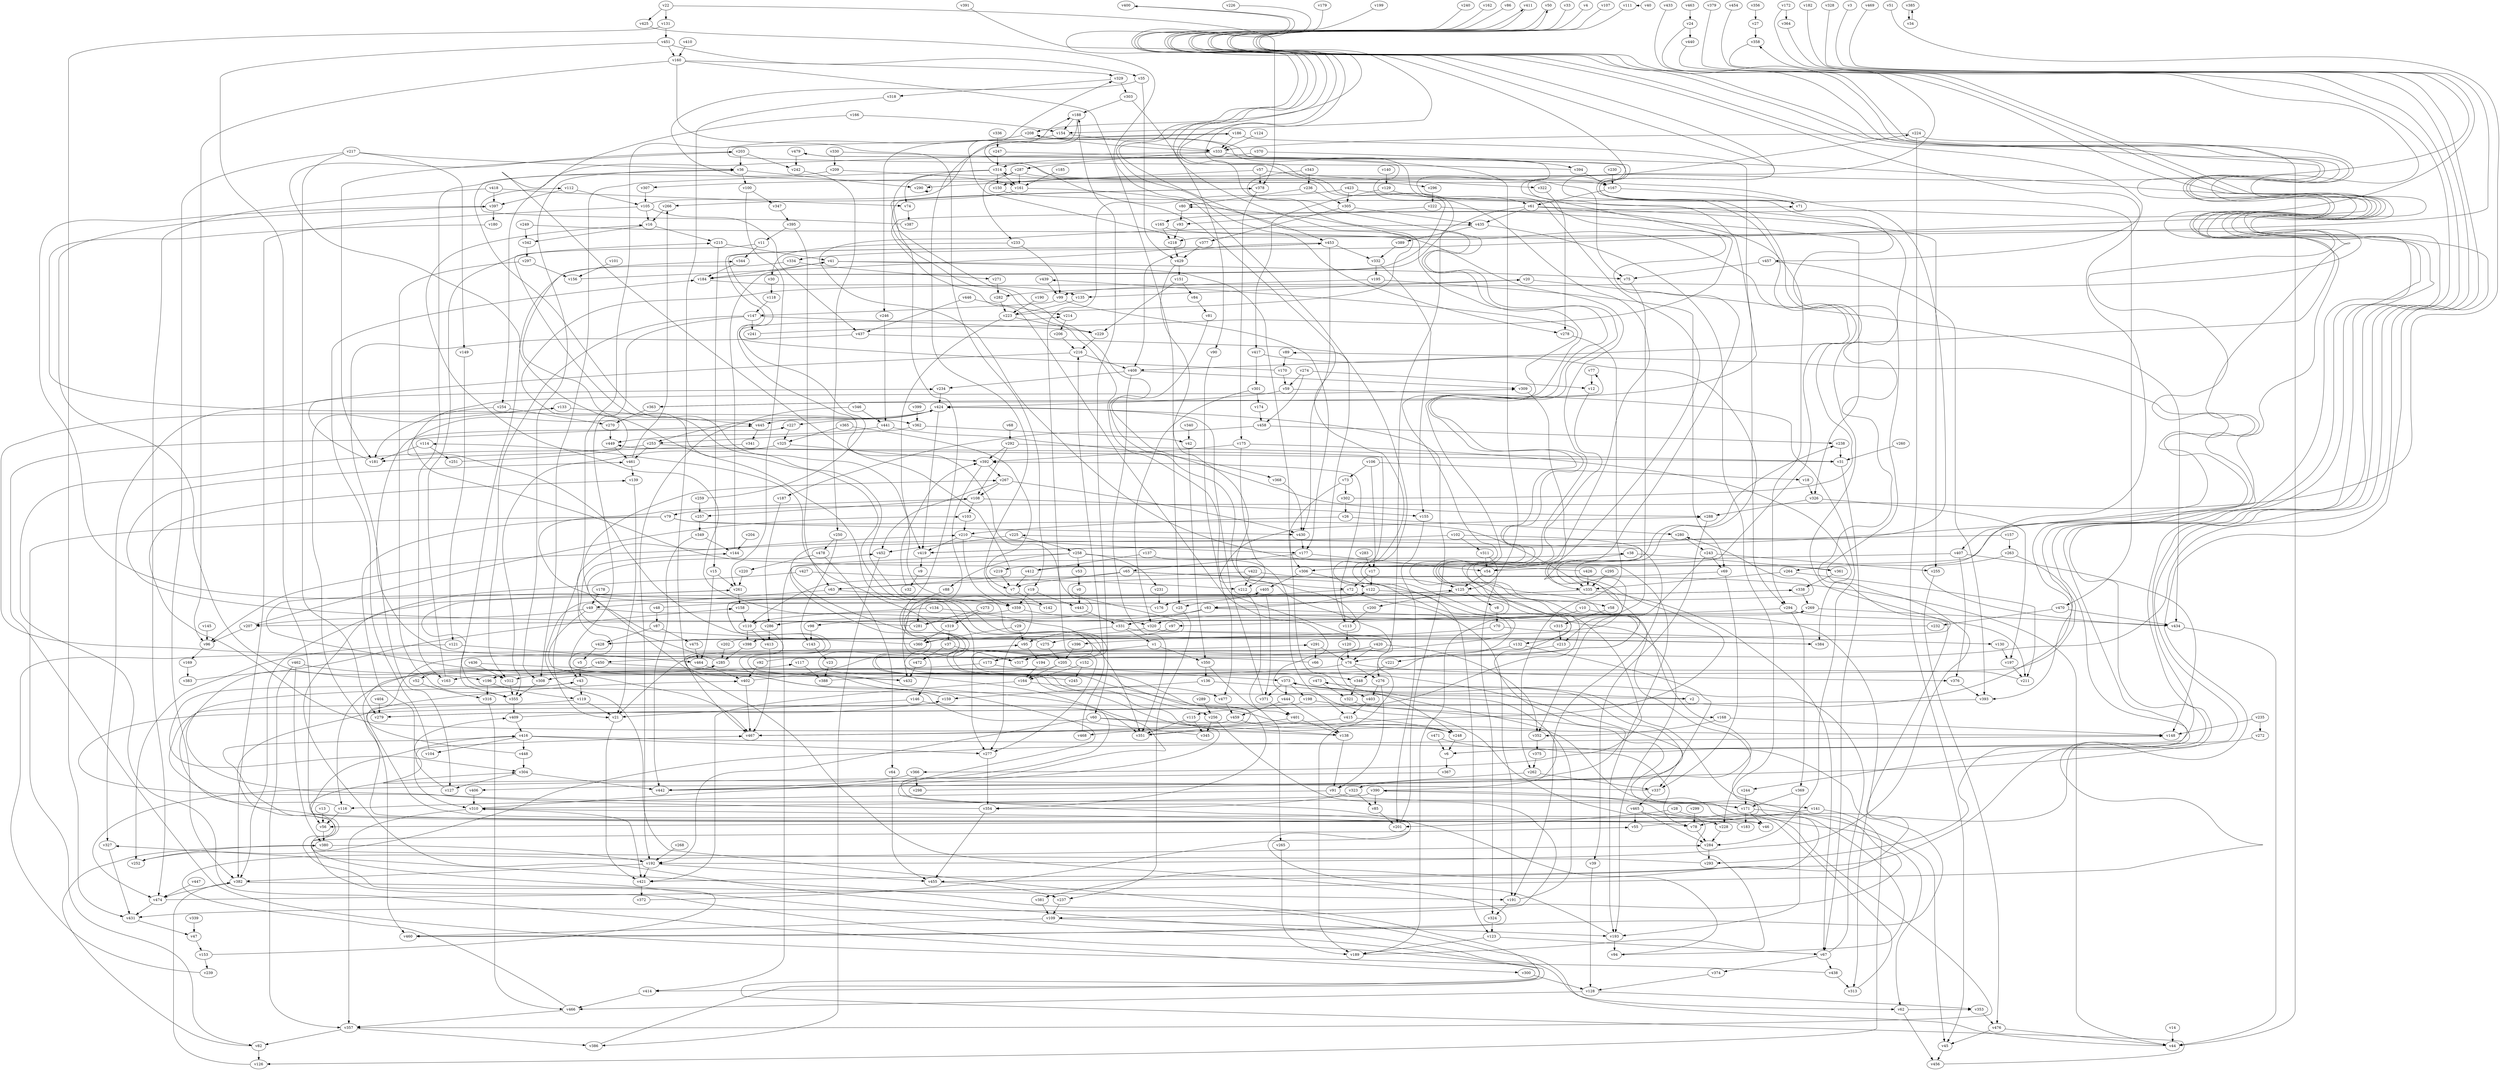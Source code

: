 // Benchmark game 712 - 480 vertices
// time_bound: 136
// targets: v183
digraph G {
    v0 [name="v0", player=0];
    v1 [name="v1", player=0];
    v2 [name="v2", player=0];
    v3 [name="v3", player=1];
    v4 [name="v4", player=0];
    v5 [name="v5", player=1];
    v6 [name="v6", player=1];
    v7 [name="v7", player=0];
    v8 [name="v8", player=1];
    v9 [name="v9", player=0];
    v10 [name="v10", player=1];
    v11 [name="v11", player=0];
    v12 [name="v12", player=1];
    v13 [name="v13", player=0];
    v14 [name="v14", player=1];
    v15 [name="v15", player=0];
    v16 [name="v16", player=0];
    v17 [name="v17", player=0];
    v18 [name="v18", player=0];
    v19 [name="v19", player=1];
    v20 [name="v20", player=0];
    v21 [name="v21", player=0];
    v22 [name="v22", player=0];
    v23 [name="v23", player=0];
    v24 [name="v24", player=0];
    v25 [name="v25", player=1];
    v26 [name="v26", player=1];
    v27 [name="v27", player=1];
    v28 [name="v28", player=0];
    v29 [name="v29", player=1];
    v30 [name="v30", player=0];
    v31 [name="v31", player=1];
    v32 [name="v32", player=1];
    v33 [name="v33", player=1];
    v34 [name="v34", player=0];
    v35 [name="v35", player=1];
    v36 [name="v36", player=0];
    v37 [name="v37", player=1];
    v38 [name="v38", player=0];
    v39 [name="v39", player=1];
    v40 [name="v40", player=1];
    v41 [name="v41", player=0];
    v42 [name="v42", player=0];
    v43 [name="v43", player=1];
    v44 [name="v44", player=1];
    v45 [name="v45", player=0];
    v46 [name="v46", player=0];
    v47 [name="v47", player=0];
    v48 [name="v48", player=0];
    v49 [name="v49", player=1];
    v50 [name="v50", player=0];
    v51 [name="v51", player=0];
    v52 [name="v52", player=1];
    v53 [name="v53", player=1];
    v54 [name="v54", player=0];
    v55 [name="v55", player=1];
    v56 [name="v56", player=0];
    v57 [name="v57", player=1];
    v58 [name="v58", player=1];
    v59 [name="v59", player=1];
    v60 [name="v60", player=1];
    v61 [name="v61", player=1];
    v62 [name="v62", player=0];
    v63 [name="v63", player=1];
    v64 [name="v64", player=0];
    v65 [name="v65", player=1];
    v66 [name="v66", player=1];
    v67 [name="v67", player=0];
    v68 [name="v68", player=1];
    v69 [name="v69", player=0];
    v70 [name="v70", player=0];
    v71 [name="v71", player=0];
    v72 [name="v72", player=0];
    v73 [name="v73", player=1];
    v74 [name="v74", player=1];
    v75 [name="v75", player=0];
    v76 [name="v76", player=1];
    v77 [name="v77", player=0];
    v78 [name="v78", player=1];
    v79 [name="v79", player=1];
    v80 [name="v80", player=1];
    v81 [name="v81", player=0];
    v82 [name="v82", player=1];
    v83 [name="v83", player=1];
    v84 [name="v84", player=0];
    v85 [name="v85", player=1];
    v86 [name="v86", player=1];
    v87 [name="v87", player=1];
    v88 [name="v88", player=1];
    v89 [name="v89", player=1];
    v90 [name="v90", player=0];
    v91 [name="v91", player=0];
    v92 [name="v92", player=1];
    v93 [name="v93", player=1];
    v94 [name="v94", player=0];
    v95 [name="v95", player=1];
    v96 [name="v96", player=0];
    v97 [name="v97", player=0];
    v98 [name="v98", player=0];
    v99 [name="v99", player=1];
    v100 [name="v100", player=0];
    v101 [name="v101", player=0];
    v102 [name="v102", player=0];
    v103 [name="v103", player=0];
    v104 [name="v104", player=1];
    v105 [name="v105", player=0];
    v106 [name="v106", player=1];
    v107 [name="v107", player=0];
    v108 [name="v108", player=1];
    v109 [name="v109", player=1];
    v110 [name="v110", player=1];
    v111 [name="v111", player=1];
    v112 [name="v112", player=0];
    v113 [name="v113", player=1];
    v114 [name="v114", player=0];
    v115 [name="v115", player=0];
    v116 [name="v116", player=0];
    v117 [name="v117", player=0];
    v118 [name="v118", player=0];
    v119 [name="v119", player=1];
    v120 [name="v120", player=1];
    v121 [name="v121", player=1];
    v122 [name="v122", player=0];
    v123 [name="v123", player=1];
    v124 [name="v124", player=0];
    v125 [name="v125", player=0];
    v126 [name="v126", player=0];
    v127 [name="v127", player=1];
    v128 [name="v128", player=1];
    v129 [name="v129", player=1];
    v130 [name="v130", player=0];
    v131 [name="v131", player=1];
    v132 [name="v132", player=0];
    v133 [name="v133", player=0];
    v134 [name="v134", player=1];
    v135 [name="v135", player=1];
    v136 [name="v136", player=0];
    v137 [name="v137", player=1];
    v138 [name="v138", player=1];
    v139 [name="v139", player=1];
    v140 [name="v140", player=1];
    v141 [name="v141", player=0];
    v142 [name="v142", player=0];
    v143 [name="v143", player=1];
    v144 [name="v144", player=1];
    v145 [name="v145", player=1];
    v146 [name="v146", player=1];
    v147 [name="v147", player=0];
    v148 [name="v148", player=1];
    v149 [name="v149", player=1];
    v150 [name="v150", player=1];
    v151 [name="v151", player=1];
    v152 [name="v152", player=1];
    v153 [name="v153", player=1];
    v154 [name="v154", player=0];
    v155 [name="v155", player=0];
    v156 [name="v156", player=0];
    v157 [name="v157", player=0];
    v158 [name="v158", player=0];
    v159 [name="v159", player=0];
    v160 [name="v160", player=1];
    v161 [name="v161", player=1];
    v162 [name="v162", player=0];
    v163 [name="v163", player=0];
    v164 [name="v164", player=1];
    v165 [name="v165", player=1];
    v166 [name="v166", player=0];
    v167 [name="v167", player=1];
    v168 [name="v168", player=1];
    v169 [name="v169", player=0];
    v170 [name="v170", player=0];
    v171 [name="v171", player=1];
    v172 [name="v172", player=1];
    v173 [name="v173", player=0];
    v174 [name="v174", player=0];
    v175 [name="v175", player=0];
    v176 [name="v176", player=0];
    v177 [name="v177", player=0];
    v178 [name="v178", player=1];
    v179 [name="v179", player=0];
    v180 [name="v180", player=0];
    v181 [name="v181", player=1];
    v182 [name="v182", player=1];
    v183 [name="v183", player=1, target=1];
    v184 [name="v184", player=0];
    v185 [name="v185", player=0];
    v186 [name="v186", player=1];
    v187 [name="v187", player=1];
    v188 [name="v188", player=1];
    v189 [name="v189", player=0];
    v190 [name="v190", player=1];
    v191 [name="v191", player=0];
    v192 [name="v192", player=1];
    v193 [name="v193", player=0];
    v194 [name="v194", player=0];
    v195 [name="v195", player=0];
    v196 [name="v196", player=0];
    v197 [name="v197", player=0];
    v198 [name="v198", player=0];
    v199 [name="v199", player=0];
    v200 [name="v200", player=1];
    v201 [name="v201", player=1];
    v202 [name="v202", player=0];
    v203 [name="v203", player=1];
    v204 [name="v204", player=1];
    v205 [name="v205", player=1];
    v206 [name="v206", player=0];
    v207 [name="v207", player=0];
    v208 [name="v208", player=0];
    v209 [name="v209", player=1];
    v210 [name="v210", player=0];
    v211 [name="v211", player=0];
    v212 [name="v212", player=1];
    v213 [name="v213", player=1];
    v214 [name="v214", player=0];
    v215 [name="v215", player=0];
    v216 [name="v216", player=0];
    v217 [name="v217", player=1];
    v218 [name="v218", player=0];
    v219 [name="v219", player=0];
    v220 [name="v220", player=1];
    v221 [name="v221", player=1];
    v222 [name="v222", player=1];
    v223 [name="v223", player=0];
    v224 [name="v224", player=0];
    v225 [name="v225", player=0];
    v226 [name="v226", player=0];
    v227 [name="v227", player=0];
    v228 [name="v228", player=0];
    v229 [name="v229", player=1];
    v230 [name="v230", player=1];
    v231 [name="v231", player=1];
    v232 [name="v232", player=1];
    v233 [name="v233", player=1];
    v234 [name="v234", player=1];
    v235 [name="v235", player=0];
    v236 [name="v236", player=1];
    v237 [name="v237", player=0];
    v238 [name="v238", player=0];
    v239 [name="v239", player=0];
    v240 [name="v240", player=1];
    v241 [name="v241", player=1];
    v242 [name="v242", player=1];
    v243 [name="v243", player=0];
    v244 [name="v244", player=1];
    v245 [name="v245", player=1];
    v246 [name="v246", player=0];
    v247 [name="v247", player=1];
    v248 [name="v248", player=1];
    v249 [name="v249", player=1];
    v250 [name="v250", player=1];
    v251 [name="v251", player=1];
    v252 [name="v252", player=1];
    v253 [name="v253", player=0];
    v254 [name="v254", player=1];
    v255 [name="v255", player=0];
    v256 [name="v256", player=0];
    v257 [name="v257", player=1];
    v258 [name="v258", player=0];
    v259 [name="v259", player=0];
    v260 [name="v260", player=0];
    v261 [name="v261", player=1];
    v262 [name="v262", player=1];
    v263 [name="v263", player=0];
    v264 [name="v264", player=0];
    v265 [name="v265", player=1];
    v266 [name="v266", player=0];
    v267 [name="v267", player=1];
    v268 [name="v268", player=0];
    v269 [name="v269", player=0];
    v270 [name="v270", player=1];
    v271 [name="v271", player=1];
    v272 [name="v272", player=0];
    v273 [name="v273", player=1];
    v274 [name="v274", player=0];
    v275 [name="v275", player=1];
    v276 [name="v276", player=1];
    v277 [name="v277", player=1];
    v278 [name="v278", player=1];
    v279 [name="v279", player=0];
    v280 [name="v280", player=0];
    v281 [name="v281", player=0];
    v282 [name="v282", player=0];
    v283 [name="v283", player=0];
    v284 [name="v284", player=0];
    v285 [name="v285", player=0];
    v286 [name="v286", player=0];
    v287 [name="v287", player=0];
    v288 [name="v288", player=0];
    v289 [name="v289", player=1];
    v290 [name="v290", player=0];
    v291 [name="v291", player=0];
    v292 [name="v292", player=1];
    v293 [name="v293", player=1];
    v294 [name="v294", player=1];
    v295 [name="v295", player=0];
    v296 [name="v296", player=0];
    v297 [name="v297", player=0];
    v298 [name="v298", player=0];
    v299 [name="v299", player=0];
    v300 [name="v300", player=1];
    v301 [name="v301", player=0];
    v302 [name="v302", player=0];
    v303 [name="v303", player=0];
    v304 [name="v304", player=1];
    v305 [name="v305", player=1];
    v306 [name="v306", player=0];
    v307 [name="v307", player=0];
    v308 [name="v308", player=0];
    v309 [name="v309", player=0];
    v310 [name="v310", player=0];
    v311 [name="v311", player=0];
    v312 [name="v312", player=0];
    v313 [name="v313", player=0];
    v314 [name="v314", player=0];
    v315 [name="v315", player=1];
    v316 [name="v316", player=0];
    v317 [name="v317", player=1];
    v318 [name="v318", player=1];
    v319 [name="v319", player=0];
    v320 [name="v320", player=1];
    v321 [name="v321", player=1];
    v322 [name="v322", player=1];
    v323 [name="v323", player=1];
    v324 [name="v324", player=1];
    v325 [name="v325", player=1];
    v326 [name="v326", player=1];
    v327 [name="v327", player=1];
    v328 [name="v328", player=1];
    v329 [name="v329", player=0];
    v330 [name="v330", player=0];
    v331 [name="v331", player=0];
    v332 [name="v332", player=0];
    v333 [name="v333", player=1];
    v334 [name="v334", player=1];
    v335 [name="v335", player=1];
    v336 [name="v336", player=0];
    v337 [name="v337", player=1];
    v338 [name="v338", player=0];
    v339 [name="v339", player=0];
    v340 [name="v340", player=1];
    v341 [name="v341", player=1];
    v342 [name="v342", player=0];
    v343 [name="v343", player=1];
    v344 [name="v344", player=1];
    v345 [name="v345", player=1];
    v346 [name="v346", player=0];
    v347 [name="v347", player=0];
    v348 [name="v348", player=0];
    v349 [name="v349", player=1];
    v350 [name="v350", player=0];
    v351 [name="v351", player=0];
    v352 [name="v352", player=1];
    v353 [name="v353", player=0];
    v354 [name="v354", player=1];
    v355 [name="v355", player=0];
    v356 [name="v356", player=1];
    v357 [name="v357", player=0];
    v358 [name="v358", player=0];
    v359 [name="v359", player=1];
    v360 [name="v360", player=0];
    v361 [name="v361", player=1];
    v362 [name="v362", player=0];
    v363 [name="v363", player=1];
    v364 [name="v364", player=1];
    v365 [name="v365", player=1];
    v366 [name="v366", player=0];
    v367 [name="v367", player=0];
    v368 [name="v368", player=1];
    v369 [name="v369", player=1];
    v370 [name="v370", player=0];
    v371 [name="v371", player=0];
    v372 [name="v372", player=0];
    v373 [name="v373", player=1];
    v374 [name="v374", player=1];
    v375 [name="v375", player=1];
    v376 [name="v376", player=1];
    v377 [name="v377", player=1];
    v378 [name="v378", player=1];
    v379 [name="v379", player=0];
    v380 [name="v380", player=1];
    v381 [name="v381", player=0];
    v382 [name="v382", player=0];
    v383 [name="v383", player=1];
    v384 [name="v384", player=1];
    v385 [name="v385", player=0];
    v386 [name="v386", player=1];
    v387 [name="v387", player=0];
    v388 [name="v388", player=0];
    v389 [name="v389", player=1];
    v390 [name="v390", player=1];
    v391 [name="v391", player=1];
    v392 [name="v392", player=0];
    v393 [name="v393", player=1];
    v394 [name="v394", player=0];
    v395 [name="v395", player=0];
    v396 [name="v396", player=1];
    v397 [name="v397", player=0];
    v398 [name="v398", player=1];
    v399 [name="v399", player=1];
    v400 [name="v400", player=1];
    v401 [name="v401", player=1];
    v402 [name="v402", player=0];
    v403 [name="v403", player=1];
    v404 [name="v404", player=1];
    v405 [name="v405", player=1];
    v406 [name="v406", player=1];
    v407 [name="v407", player=1];
    v408 [name="v408", player=1];
    v409 [name="v409", player=0];
    v410 [name="v410", player=1];
    v411 [name="v411", player=1];
    v412 [name="v412", player=0];
    v413 [name="v413", player=0];
    v414 [name="v414", player=1];
    v415 [name="v415", player=0];
    v416 [name="v416", player=1];
    v417 [name="v417", player=1];
    v418 [name="v418", player=0];
    v419 [name="v419", player=0];
    v420 [name="v420", player=0];
    v421 [name="v421", player=0];
    v422 [name="v422", player=0];
    v423 [name="v423", player=0];
    v424 [name="v424", player=1];
    v425 [name="v425", player=0];
    v426 [name="v426", player=1];
    v427 [name="v427", player=0];
    v428 [name="v428", player=1];
    v429 [name="v429", player=1];
    v430 [name="v430", player=1];
    v431 [name="v431", player=0];
    v432 [name="v432", player=1];
    v433 [name="v433", player=1];
    v434 [name="v434", player=0];
    v435 [name="v435", player=1];
    v436 [name="v436", player=1];
    v437 [name="v437", player=1];
    v438 [name="v438", player=0];
    v439 [name="v439", player=0];
    v440 [name="v440", player=0];
    v441 [name="v441", player=1];
    v442 [name="v442", player=0];
    v443 [name="v443", player=1];
    v444 [name="v444", player=1];
    v445 [name="v445", player=0];
    v446 [name="v446", player=0];
    v447 [name="v447", player=1];
    v448 [name="v448", player=1];
    v449 [name="v449", player=0];
    v450 [name="v450", player=0];
    v451 [name="v451", player=1];
    v452 [name="v452", player=1];
    v453 [name="v453", player=1];
    v454 [name="v454", player=0];
    v455 [name="v455", player=0];
    v456 [name="v456", player=1];
    v457 [name="v457", player=0];
    v458 [name="v458", player=0];
    v459 [name="v459", player=0];
    v460 [name="v460", player=0];
    v461 [name="v461", player=1];
    v462 [name="v462", player=1];
    v463 [name="v463", player=1];
    v464 [name="v464", player=1];
    v465 [name="v465", player=0];
    v466 [name="v466", player=0];
    v467 [name="v467", player=0];
    v468 [name="v468", player=1];
    v469 [name="v469", player=1];
    v470 [name="v470", player=1];
    v471 [name="v471", player=1];
    v472 [name="v472", player=1];
    v473 [name="v473", player=0];
    v474 [name="v474", player=0];
    v475 [name="v475", player=0];
    v476 [name="v476", player=0];
    v477 [name="v477", player=1];
    v478 [name="v478", player=0];
    v479 [name="v479", player=0];

    v0 -> v443;
    v1 -> v350;
    v2 -> v125 [constraint="t < 12"];
    v3 -> v165 [constraint="t < 6"];
    v4 -> v419 [constraint="t mod 2 == 1"];
    v5 -> v43;
    v6 -> v367;
    v7 -> v142;
    v8 -> v70;
    v9 -> v32;
    v10 -> v313;
    v11 -> v354 [constraint="t < 5"];
    v12 -> v281 [constraint="t mod 5 == 3"];
    v13 -> v56;
    v14 -> v44;
    v15 -> v261;
    v16 -> v215;
    v17 -> v72;
    v18 -> v326;
    v19 -> v443;
    v20 -> v135;
    v21 -> v421;
    v22 -> v425;
    v23 -> v388;
    v24 -> v150 [constraint="t mod 3 == 2"];
    v25 -> v237;
    v26 -> v280;
    v27 -> v358;
    v28 -> v201;
    v29 -> v95;
    v30 -> v118;
    v31 -> v67;
    v32 -> v392;
    v33 -> v407 [constraint="t mod 4 == 1"];
    v34 -> v385 [constraint="t mod 3 == 2"];
    v35 -> v296 [constraint="t >= 5"];
    v36 -> v290;
    v37 -> v317;
    v38 -> v361;
    v39 -> v128;
    v40 -> v111 [constraint="t >= 3"];
    v41 -> v75;
    v42 -> v350;
    v43 -> v304 [constraint="t mod 2 == 1"];
    v44 -> v327 [constraint="t >= 1"];
    v45 -> v456;
    v46 -> v304 [constraint="t < 13"];
    v47 -> v153;
    v48 -> v280 [constraint="t < 8"];
    v49 -> v467 [constraint="t mod 2 == 1"];
    v50 -> v457 [constraint="t >= 3"];
    v51 -> v79 [constraint="t < 6"];
    v52 -> v316;
    v53 -> v0;
    v54 -> v89 [constraint="t >= 5"];
    v55 -> v80 [constraint="t mod 2 == 0"];
    v56 -> v380;
    v57 -> v322;
    v58 -> v315;
    v59 -> v424;
    v60 -> v357 [constraint="t mod 2 == 0"];
    v61 -> v294;
    v62 -> v353 [constraint="t < 12"];
    v63 -> v359;
    v64 -> v455;
    v65 -> v123;
    v66 -> v133 [constraint="t mod 2 == 0"];
    v67 -> v438;
    v68 -> v292;
    v69 -> v286 [constraint="t >= 5"];
    v70 -> v130;
    v71 -> v411 [constraint="t < 10"];
    v72 -> v191;
    v73 -> v403;
    v74 -> v387;
    v75 -> v213;
    v76 -> v276;
    v77 -> v12;
    v78 -> v284;
    v79 -> v335;
    v80 -> v93;
    v81 -> v288 [constraint="t mod 3 == 1"];
    v82 -> v380 [constraint="t mod 3 == 2"];
    v83 -> v331;
    v84 -> v81;
    v85 -> v201;
    v86 -> v363 [constraint="t >= 1"];
    v87 -> v428;
    v88 -> v146;
    v89 -> v170;
    v90 -> v477;
    v91 -> v171;
    v92 -> v378 [constraint="t < 9"];
    v93 -> v218;
    v94 -> v338 [constraint="t < 12"];
    v95 -> v194;
    v96 -> v169;
    v97 -> v275;
    v98 -> v143;
    v99 -> v147;
    v100 -> v261;
    v101 -> v156;
    v102 -> v96;
    v103 -> v210;
    v104 -> v184;
    v105 -> v188 [constraint="t < 6"];
    v106 -> v17;
    v107 -> v282 [constraint="t mod 4 == 2"];
    v108 -> v155;
    v109 -> v460;
    v110 -> v413;
    v111 -> v334 [constraint="t mod 2 == 0"];
    v112 -> v105;
    v113 -> v120;
    v114 -> v251;
    v115 -> v351;
    v116 -> v43 [constraint="t < 9"];
    v117 -> v388;
    v118 -> v147;
    v119 -> v78 [constraint="t mod 4 == 2"];
    v120 -> v76;
    v121 -> v464;
    v122 -> v83;
    v123 -> v67;
    v124 -> v333;
    v125 -> v414 [constraint="t < 11"];
    v126 -> v382;
    v127 -> v467 [constraint="t >= 3"];
    v128 -> v466;
    v129 -> v61;
    v130 -> v197;
    v131 -> v451;
    v132 -> v337;
    v133 -> v445;
    v134 -> v110;
    v135 -> v223;
    v136 -> v159;
    v137 -> v415;
    v138 -> v139 [constraint="t < 14"];
    v139 -> v21;
    v140 -> v129;
    v141 -> v126;
    v142 -> v108 [constraint="t mod 5 == 0"];
    v143 -> v23;
    v144 -> v41;
    v145 -> v96;
    v146 -> v351;
    v147 -> v312;
    v148 -> v203 [constraint="t mod 4 == 0"];
    v149 -> v121;
    v150 -> v192 [constraint="t mod 3 == 0"];
    v151 -> v84;
    v152 -> v164;
    v153 -> v416 [constraint="t >= 4"];
    v154 -> v246;
    v155 -> v201;
    v156 -> v329 [constraint="t >= 2"];
    v157 -> v256 [constraint="t >= 2"];
    v158 -> v110;
    v159 -> v122 [constraint="t < 7"];
    v160 -> v19;
    v161 -> v453;
    v162 -> v154 [constraint="t >= 2"];
    v163 -> v215;
    v164 -> v477;
    v165 -> v56 [constraint="t < 10"];
    v166 -> v254;
    v167 -> v71;
    v168 -> v148;
    v169 -> v383;
    v170 -> v214 [constraint="t >= 5"];
    v171 -> v46;
    v172 -> v6 [constraint="t >= 5"];
    v173 -> v449 [constraint="t < 11"];
    v174 -> v458;
    v175 -> v212;
    v176 -> v397 [constraint="t < 9"];
    v177 -> v65;
    v178 -> v49;
    v179 -> v184 [constraint="t mod 5 == 4"];
    v180 -> v362 [constraint="t < 14"];
    v181 -> v234 [constraint="t mod 2 == 0"];
    v182 -> v76 [constraint="t < 10"];
    v183 -> v285 [constraint="t >= 4"];
    v184 -> v135;
    v185 -> v161;
    v186 -> v277;
    v187 -> v286;
    v188 -> v167 [constraint="t < 10"];
    v189 -> v71 [constraint="t >= 2"];
    v190 -> v223;
    v191 -> v373;
    v192 -> v455;
    v193 -> v309 [constraint="t < 7"];
    v194 -> v164;
    v195 -> v69;
    v196 -> v119;
    v197 -> v211;
    v198 -> v279;
    v199 -> v184 [constraint="t mod 3 == 2"];
    v200 -> v113;
    v201 -> v424;
    v202 -> v453 [constraint="t >= 5"];
    v203 -> v242;
    v204 -> v144;
    v205 -> v308;
    v206 -> v216;
    v207 -> v103 [constraint="t < 15"];
    v208 -> v323 [constraint="t mod 4 == 1"];
    v209 -> v163;
    v210 -> v177;
    v211 -> v52 [constraint="t mod 3 == 1"];
    v212 -> v401;
    v213 -> v46 [constraint="t < 14"];
    v214 -> v206;
    v215 -> v41;
    v216 -> v408;
    v217 -> v382;
    v218 -> v429;
    v219 -> v7;
    v220 -> v261;
    v221 -> v348;
    v222 -> v326;
    v223 -> v400 [constraint="t >= 4"];
    v224 -> v333;
    v225 -> v452;
    v226 -> v132 [constraint="t mod 3 == 0"];
    v227 -> v325;
    v228 -> v284;
    v229 -> v216;
    v230 -> v167;
    v231 -> v176;
    v232 -> v16 [constraint="t < 8"];
    v233 -> v30 [constraint="t >= 4"];
    v234 -> v424;
    v235 -> v148;
    v236 -> v80;
    v237 -> v109;
    v238 -> v31;
    v239 -> v291 [constraint="t < 10"];
    v240 -> v208 [constraint="t < 7"];
    v241 -> v224 [constraint="t < 14"];
    v242 -> v250;
    v243 -> v352;
    v244 -> v171;
    v245 -> v261 [constraint="t >= 4"];
    v246 -> v441;
    v247 -> v115 [constraint="t >= 4"];
    v248 -> v38 [constraint="t < 5"];
    v249 -> v219 [constraint="t mod 5 == 0"];
    v250 -> v143;
    v251 -> v20 [constraint="t mod 5 == 0"];
    v252 -> v148 [constraint="t < 7"];
    v253 -> v181;
    v254 -> v270;
    v255 -> v476;
    v256 -> v109 [constraint="t < 11"];
    v257 -> v349;
    v258 -> v231;
    v259 -> v453 [constraint="t < 11"];
    v260 -> v31;
    v261 -> v62 [constraint="t >= 5"];
    v262 -> v91;
    v263 -> v393;
    v264 -> v335;
    v265 -> v189;
    v266 -> v16;
    v267 -> v430;
    v268 -> v192;
    v269 -> v434;
    v270 -> v449;
    v271 -> v282;
    v272 -> v442 [constraint="t >= 4"];
    v273 -> v281;
    v274 -> v12;
    v275 -> v114 [constraint="t < 8"];
    v276 -> v403;
    v277 -> v354;
    v278 -> v262;
    v279 -> v439 [constraint="t >= 3"];
    v280 -> v243;
    v281 -> v461 [constraint="t mod 4 == 0"];
    v282 -> v223;
    v283 -> v17;
    v284 -> v293;
    v285 -> v144 [constraint="t mod 2 == 0"];
    v286 -> v413;
    v287 -> v75;
    v288 -> v39;
    v289 -> v256;
    v290 -> v290;
    v291 -> v66;
    v292 -> v108;
    v293 -> v159 [constraint="t < 8"];
    v294 -> v211;
    v295 -> v335;
    v296 -> v222;
    v297 -> v156;
    v298 -> v473 [constraint="t >= 3"];
    v299 -> v78;
    v300 -> v128;
    v301 -> v174;
    v302 -> v479 [constraint="t >= 5"];
    v303 -> v90;
    v304 -> v127;
    v305 -> v435;
    v306 -> v405;
    v307 -> v105;
    v308 -> v355;
    v309 -> v335;
    v310 -> v405 [constraint="t < 13"];
    v311 -> v54;
    v312 -> v355;
    v313 -> v390 [constraint="t < 15"];
    v314 -> v161;
    v315 -> v213;
    v316 -> v466;
    v317 -> v424 [constraint="t < 10"];
    v318 -> v467;
    v319 -> v360;
    v320 -> v384;
    v321 -> v381 [constraint="t >= 2"];
    v322 -> v278;
    v323 -> v85;
    v324 -> v123;
    v325 -> v355;
    v326 -> v197;
    v327 -> v431;
    v328 -> v307 [constraint="t < 10"];
    v329 -> v318;
    v330 -> v450 [constraint="t < 11"];
    v331 -> v189;
    v332 -> v195;
    v333 -> v63 [constraint="t < 5"];
    v334 -> v355;
    v335 -> v83;
    v336 -> v247;
    v337 -> v409 [constraint="t mod 3 == 1"];
    v338 -> v269;
    v339 -> v47;
    v340 -> v42;
    v341 -> v300 [constraint="t mod 3 == 1"];
    v342 -> v297;
    v343 -> v173 [constraint="t >= 2"];
    v344 -> v184;
    v345 -> v95 [constraint="t < 8"];
    v346 -> v192;
    v347 -> v395;
    v348 -> v321;
    v349 -> v442;
    v350 -> v265;
    v351 -> v208 [constraint="t mod 2 == 0"];
    v352 -> v375;
    v353 -> v476;
    v354 -> v117 [constraint="t mod 4 == 0"];
    v355 -> v409;
    v356 -> v27;
    v357 -> v82;
    v358 -> v244 [constraint="t mod 2 == 1"];
    v359 -> v286;
    v360 -> v452 [constraint="t >= 4"];
    v361 -> v435 [constraint="t < 11"];
    v362 -> v42;
    v363 -> v77 [constraint="t < 7"];
    v364 -> v6 [constraint="t >= 2"];
    v365 -> v325;
    v366 -> v442;
    v367 -> v474 [constraint="t < 13"];
    v368 -> v430;
    v369 -> v193;
    v370 -> v314;
    v371 -> v424;
    v372 -> v310 [constraint="t mod 3 == 1"];
    v373 -> v198;
    v374 -> v128;
    v375 -> v262;
    v376 -> v393;
    v377 -> v429;
    v378 -> v72 [constraint="t < 15"];
    v379 -> v293 [constraint="t mod 4 == 2"];
    v380 -> v252;
    v381 -> v109;
    v382 -> v474;
    v383 -> v158 [constraint="t < 7"];
    v384 -> v36 [constraint="t mod 2 == 0"];
    v385 -> v34;
    v386 -> v416 [constraint="t >= 2"];
    v387 -> v112 [constraint="t >= 1"];
    v388 -> v188 [constraint="t mod 5 == 2"];
    v389 -> v332;
    v390 -> v288 [constraint="t mod 5 == 1"];
    v391 -> v278 [constraint="t mod 2 == 0"];
    v392 -> v267;
    v393 -> v141 [constraint="t mod 3 == 2"];
    v394 -> v186 [constraint="t mod 4 == 2"];
    v395 -> v63;
    v396 -> v205;
    v397 -> v312 [constraint="t < 6"];
    v398 -> v285;
    v399 -> v362;
    v400 -> v366 [constraint="t >= 5"];
    v401 -> v138;
    v402 -> v338 [constraint="t mod 5 == 4"];
    v403 -> v415;
    v404 -> v279;
    v405 -> v371;
    v406 -> v310;
    v407 -> v376;
    v408 -> v351;
    v409 -> v159 [constraint="t < 15"];
    v410 -> v160;
    v411 -> v398 [constraint="t >= 4"];
    v412 -> v225 [constraint="t mod 4 == 1"];
    v413 -> v467;
    v414 -> v466;
    v415 -> v248;
    v416 -> v104;
    v417 -> v207 [constraint="t < 13"];
    v418 -> v474;
    v419 -> v314 [constraint="t mod 2 == 0"];
    v420 -> v352;
    v421 -> v372;
    v422 -> v110;
    v423 -> v470;
    v424 -> v253;
    v425 -> v406 [constraint="t mod 4 == 3"];
    v426 -> v227 [constraint="t >= 2"];
    v427 -> v382;
    v428 -> v238 [constraint="t < 12"];
    v429 -> v360 [constraint="t >= 2"];
    v430 -> v177;
    v431 -> v47;
    v432 -> v210 [constraint="t mod 5 == 1"];
    v433 -> v408 [constraint="t >= 4"];
    v434 -> v50 [constraint="t < 6"];
    v435 -> v228;
    v436 -> v94 [constraint="t mod 3 == 1"];
    v437 -> v113;
    v438 -> v445 [constraint="t < 9"];
    v439 -> v99;
    v440 -> v196 [constraint="t >= 1"];
    v441 -> v368;
    v442 -> v269 [constraint="t < 11"];
    v443 -> v331;
    v444 -> v138;
    v445 -> v341;
    v446 -> v437;
    v447 -> v474;
    v448 -> v402 [constraint="t < 13"];
    v449 -> v461;
    v450 -> v432;
    v451 -> v35;
    v452 -> v386;
    v453 -> v408;
    v454 -> v421 [constraint="t < 15"];
    v455 -> v237;
    v456 -> v55 [constraint="t >= 3"];
    v457 -> v75;
    v458 -> v187;
    v459 -> v248;
    v460 -> v267 [constraint="t mod 5 == 1"];
    v461 -> v139;
    v462 -> v380;
    v463 -> v24;
    v464 -> v402;
    v465 -> v228;
    v466 -> v284 [constraint="t mod 4 == 2"];
    v467 -> v344 [constraint="t >= 3"];
    v468 -> v216;
    v469 -> v218 [constraint="t mod 3 == 1"];
    v470 -> v232;
    v471 -> v460 [constraint="t >= 2"];
    v472 -> v432;
    v473 -> v431 [constraint="t >= 3"];
    v474 -> v358 [constraint="t >= 4"];
    v475 -> v464;
    v476 -> v44;
    v477 -> v459;
    v478 -> v220;
    v479 -> v455 [constraint="t mod 5 == 4"];
    v109 -> v193;
    v76 -> v376;
    v216 -> v327;
    v349 -> v144;
    v168 -> v352;
    v173 -> v312;
    v332 -> v155;
    v198 -> v168;
    v166 -> v154;
    v205 -> v373;
    v437 -> v127;
    v243 -> v255;
    v264 -> v211;
    v291 -> v76;
    v243 -> v69;
    v72 -> v25;
    v287 -> v74;
    v83 -> v193;
    v62 -> v456;
    v369 -> v171;
    v100 -> v347;
    v422 -> v125;
    v373 -> v371;
    v382 -> v191;
    v247 -> v314;
    v366 -> v298;
    v92 -> v402;
    v79 -> v82;
    v253 -> v31;
    v451 -> v56;
    v223 -> v229;
    v138 -> v91;
    v203 -> v36;
    v407 -> v148;
    v11 -> v344;
    v36 -> v100;
    v186 -> v333;
    v224 -> v44;
    v160 -> v329;
    v326 -> v288;
    v29 -> v360;
    v302 -> v26;
    v258 -> v88;
    v173 -> v348;
    v392 -> v281;
    v319 -> v37;
    v22 -> v378;
    v256 -> v345;
    v10 -> v320;
    v225 -> v258;
    v424 -> v419;
    v67 -> v374;
    v112 -> v397;
    v67 -> v373;
    v125 -> v8;
    v207 -> v96;
    v196 -> v316;
    v407 -> v306;
    v121 -> v252;
    v105 -> v16;
    v177 -> v54;
    v15 -> v464;
    v427 -> v212;
    v274 -> v458;
    v303 -> v188;
    v451 -> v160;
    v202 -> v285;
    v395 -> v11;
    v164 -> v421;
    v147 -> v241;
    v128 -> v353;
    v273 -> v319;
    v105 -> v437;
    v43 -> v119;
    v361 -> v338;
    v254 -> v181;
    v205 -> v164;
    v102 -> v191;
    v65 -> v7;
    v65 -> v63;
    v444 -> v459;
    v70 -> v396;
    v175 -> v384;
    v209 -> v161;
    v188 -> v60;
    v373 -> v2;
    v119 -> v21;
    v79 -> v310;
    v311 -> v324;
    v41 -> v306;
    v479 -> v242;
    v188 -> v154;
    v333 -> v287;
    v41 -> v184;
    v402 -> v467;
    v294 -> v369;
    v453 -> v332;
    v133 -> v460;
    v235 -> v272;
    v129 -> v417;
    v253 -> v461;
    v334 -> v271;
    v310 -> v421;
    v466 -> v357;
    v450 -> v116;
    v175 -> v392;
    v325 -> v392;
    v448 -> v304;
    v426 -> v335;
    v397 -> v180;
    v462 -> v196;
    v37 -> v472;
    v409 -> v416;
    v99 -> v177;
    v57 -> v378;
    v115 -> v345;
    v73 -> v302;
    v333 -> v125;
    v314 -> v432;
    v215 -> v15;
    v113 -> v392;
    v331 -> v95;
    v471 -> v6;
    v436 -> v312;
    v261 -> v158;
    v287 -> v233;
    v335 -> v67;
    v16 -> v342;
    v275 -> v205;
    v223 -> v419;
    v473 -> v321;
    v276 -> v91;
    v420 -> v21;
    v59 -> v284;
    v170 -> v59;
    v465 -> v284;
    v458 -> v238;
    v60 -> v138;
    v420 -> v76;
    v262 -> v337;
    v22 -> v131;
    v258 -> v53;
    v306 -> v122;
    v248 -> v6;
    v292 -> v392;
    v267 -> v452;
    v35 -> v429;
    v250 -> v478;
    v422 -> v212;
    v301 -> v320;
    v137 -> v412;
    v294 -> v97;
    v146 -> v21;
    v160 -> v25;
    v417 -> v301;
    v171 -> v183;
    v249 -> v342;
    v108 -> v257;
    v224 -> v45;
    v83 -> v98;
    v54 -> v125;
    v76 -> v163;
    v192 -> v421;
    v462 -> v357;
    v405 -> v176;
    v210 -> v359;
    v151 -> v229;
    v125 -> v200;
    v106 -> v73;
    v424 -> v445;
    v87 -> v475;
    v217 -> v149;
    v116 -> v56;
    v310 -> v357;
    v370 -> v394;
    v69 -> v337;
    v346 -> v441;
    v362 -> v253;
    v122 -> v58;
    v63 -> v49;
    v305 -> v377;
    v210 -> v419;
    v258 -> v193;
    v110 -> v398;
    v160 -> v96;
    v132 -> v221;
    v102 -> v311;
    v191 -> v324;
    v415 -> v468;
    v24 -> v440;
    v459 -> v467;
    v82 -> v126;
    v357 -> v386;
    v292 -> v31;
    v49 -> v277;
    v380 -> v192;
    v258 -> v414;
    v136 -> v248;
    v438 -> v313;
    v153 -> v239;
    v446 -> v214;
    v157 -> v263;
    v36 -> v308;
    v416 -> v78;
    v186 -> v294;
    v152 -> v245;
    v141 -> v78;
    v390 -> v310;
    v423 -> v277;
    v208 -> v21;
    v28 -> v62;
    v165 -> v218;
    v320 -> v428;
    v91 -> v116;
    v49 -> v207;
    v195 -> v99;
    v390 -> v85;
    v106 -> v18;
    v26 -> v210;
    v343 -> v236;
    v419 -> v9;
    v105 -> v382;
    v314 -> v308;
    v61 -> v435;
    v428 -> v5;
    v233 -> v99;
    v418 -> v74;
    v470 -> v434;
    v222 -> v93;
    v350 -> v136;
    v304 -> v442;
    v134 -> v351;
    v429 -> v151;
    v274 -> v59;
    v371 -> v401;
    v208 -> v333;
    v390 -> v171;
    v217 -> v36;
    v434 -> v44;
    v378 -> v175;
    v359 -> v320;
    v418 -> v397;
    v167 -> v61;
    v38 -> v54;
    v192 -> v382;
    v267 -> v108;
    v457 -> v393;
    v161 -> v266;
    v323 -> v354;
    v373 -> v444;
    v314 -> v150;
    v61 -> v276;
    v401 -> v351;
    v61 -> v255;
    v17 -> v122;
    v331 -> v1;
    v435 -> v389;
    v147 -> v229;
    v20 -> v434;
    v171 -> v45;
    v424 -> v227;
    v65 -> v44;
    v394 -> v167;
    v365 -> v7;
    v1 -> v317;
    v412 -> v7;
    v408 -> v234;
    v363 -> v270;
    v476 -> v45;
    v474 -> v431;
    v329 -> v303;
    v354 -> v455;
    v423 -> v305;
    v416 -> v448;
    v461 -> v266;
    v297 -> v355;
    v108 -> v103;
    v60 -> v192;
    v478 -> v64;
    v114 -> v181;
    v217 -> v279;
    v147 -> v43;
    v416 -> v277;
    v57 -> v290;
    v203 -> v181;
    v48 -> v87;
    v236 -> v305;
    v123 -> v189;
    v263 -> v264;
    v154 -> v333;
    v79 -> v430;
    v131 -> v431;
    v408 -> v309;
    v193 -> v94;
    v441 -> v449;
    v465 -> v55;
    v453 -> v430;
    v337 -> v465;
    v330 -> v209;
    v259 -> v257;
    v172 -> v364;
    v19 -> v359;
    v269 -> v189;
    v287 -> v161;
}
